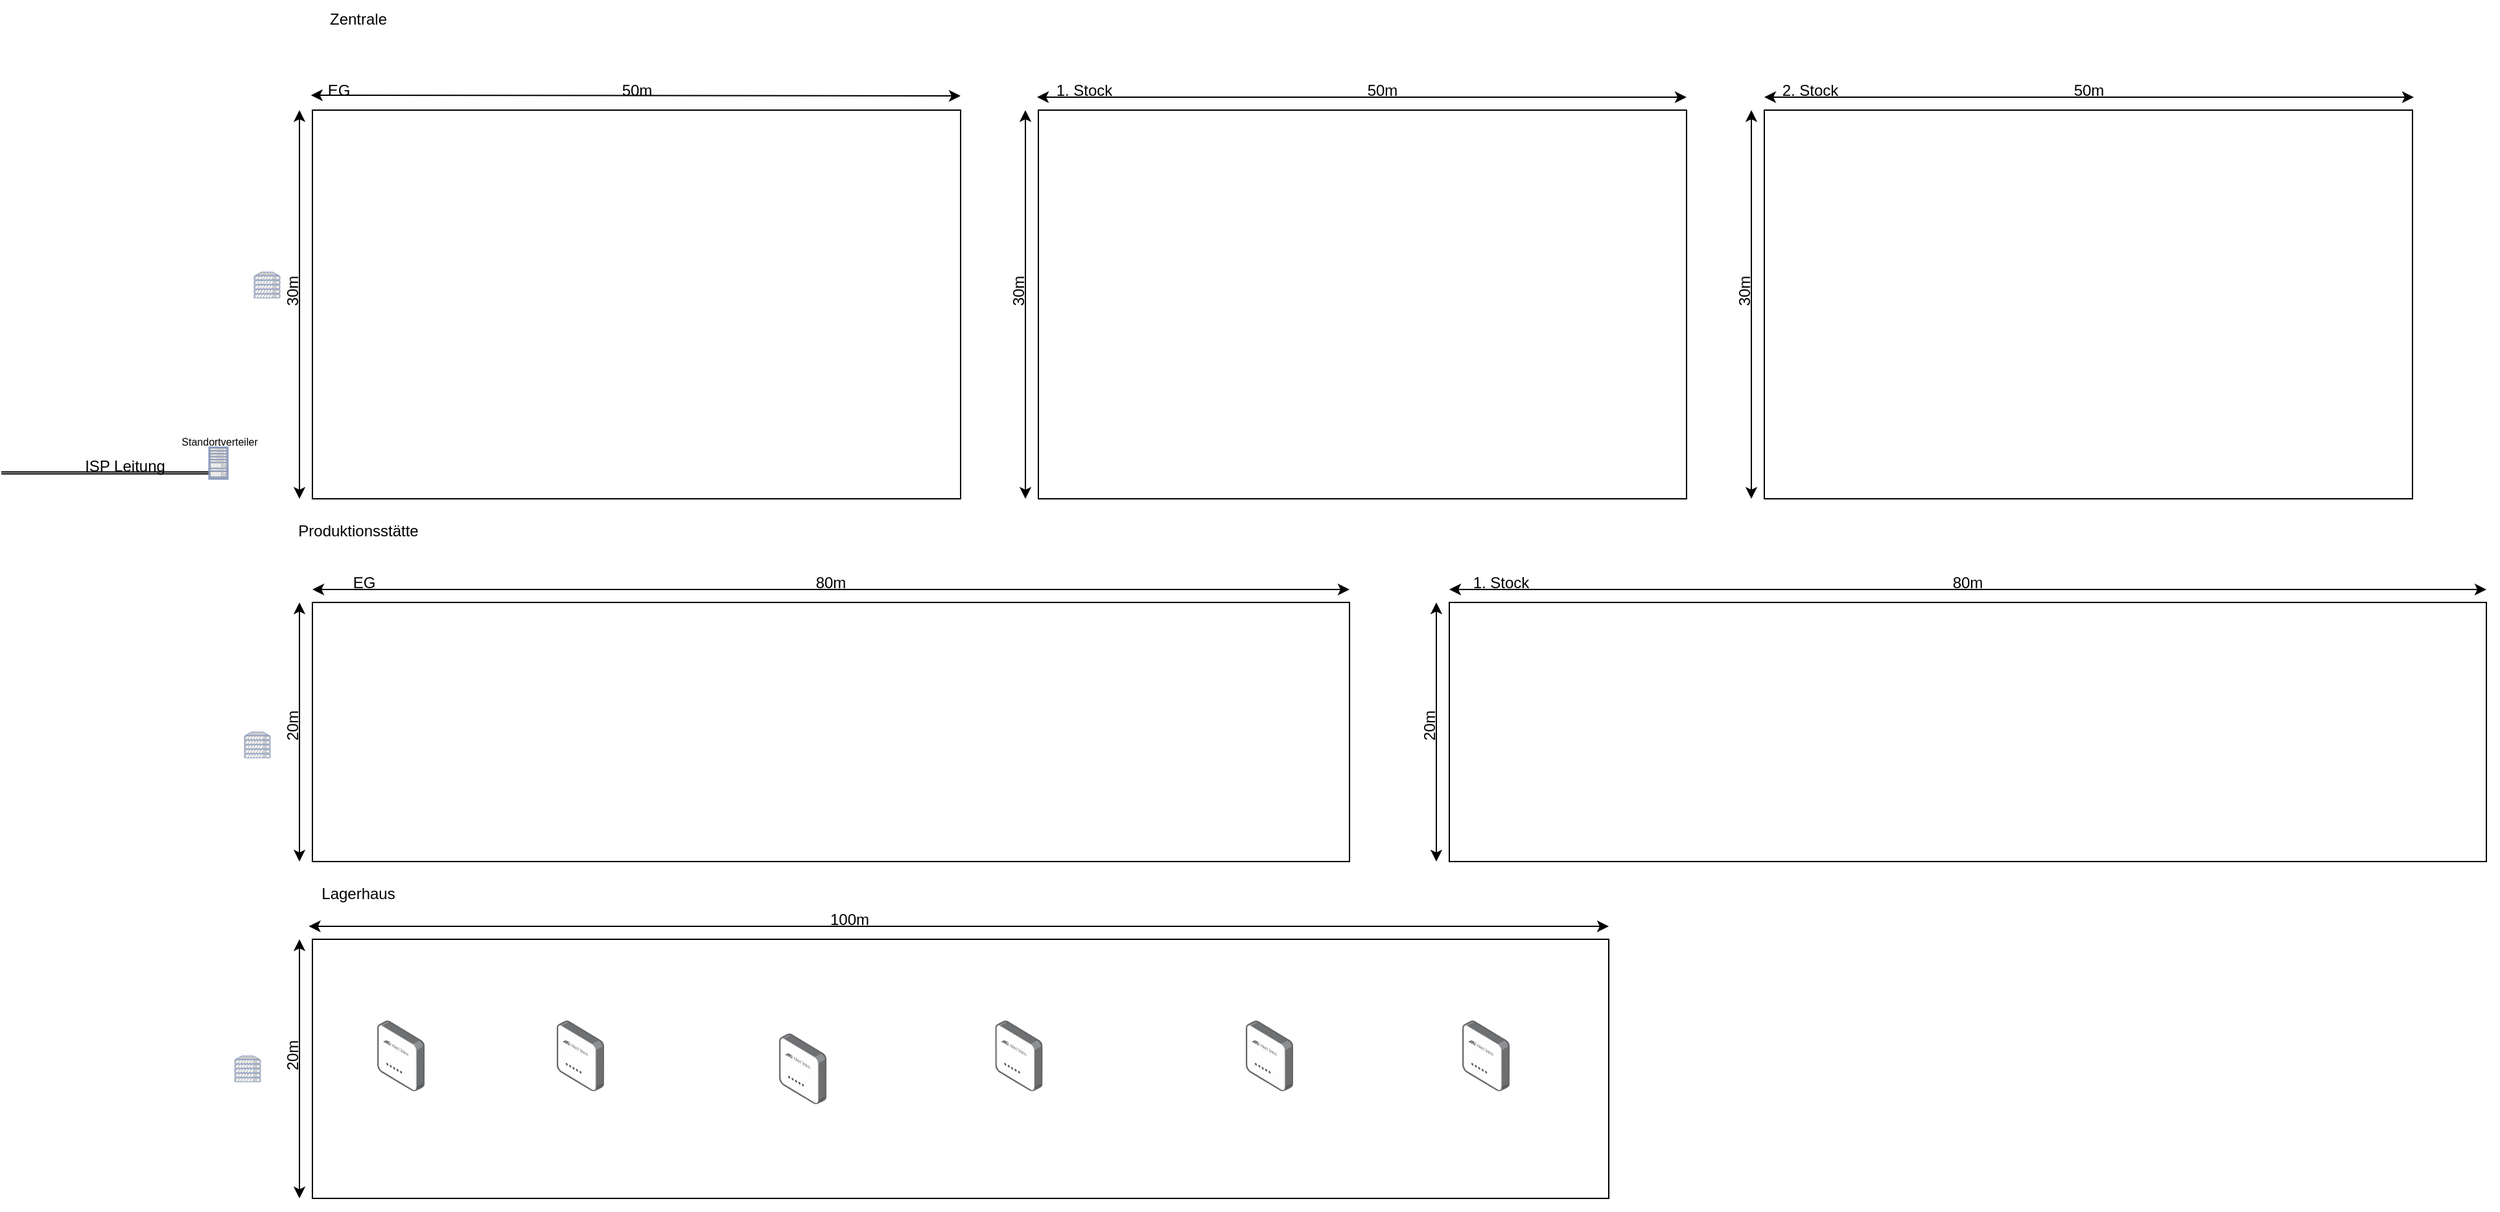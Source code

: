 <mxfile version="21.0.6" type="github">
  <diagram name="Seite-1" id="ofTVBhNgM-X6ronjVRm9">
    <mxGraphModel dx="2781" dy="2426" grid="1" gridSize="10" guides="1" tooltips="1" connect="1" arrows="1" fold="1" page="1" pageScale="1" pageWidth="827" pageHeight="1169" math="0" shadow="0">
      <root>
        <mxCell id="0" />
        <mxCell id="1" parent="0" />
        <mxCell id="3bM8RZmeh6Pchc_whZJx-1" value="" style="rounded=0;whiteSpace=wrap;html=1;" parent="1" vertex="1">
          <mxGeometry y="270" width="1000" height="200" as="geometry" />
        </mxCell>
        <mxCell id="RNd2XHG2iuu7zSji3bTr-1" value="" style="endArrow=classic;startArrow=none;html=1;rounded=0;" edge="1" parent="1">
          <mxGeometry width="50" height="50" relative="1" as="geometry">
            <mxPoint x="440" y="260" as="sourcePoint" />
            <mxPoint x="999.999" y="260" as="targetPoint" />
          </mxGeometry>
        </mxCell>
        <mxCell id="RNd2XHG2iuu7zSji3bTr-3" value="" style="endArrow=classic;startArrow=classic;html=1;rounded=0;" edge="1" parent="1">
          <mxGeometry width="50" height="50" relative="1" as="geometry">
            <mxPoint x="-10" y="470" as="sourcePoint" />
            <mxPoint x="-10" y="270" as="targetPoint" />
            <Array as="points" />
          </mxGeometry>
        </mxCell>
        <mxCell id="RNd2XHG2iuu7zSji3bTr-4" value="20m" style="text;html=1;align=center;verticalAlign=middle;resizable=0;points=[];autosize=1;strokeColor=none;fillColor=none;rotation=-90;" vertex="1" parent="1">
          <mxGeometry x="-40" y="345" width="50" height="30" as="geometry" />
        </mxCell>
        <mxCell id="RNd2XHG2iuu7zSji3bTr-5" value="" style="endArrow=none;startArrow=classic;html=1;rounded=0;" edge="1" parent="1">
          <mxGeometry width="50" height="50" relative="1" as="geometry">
            <mxPoint x="-2.76" y="260" as="sourcePoint" />
            <mxPoint x="460" y="260" as="targetPoint" />
          </mxGeometry>
        </mxCell>
        <mxCell id="RNd2XHG2iuu7zSji3bTr-2" value="100m" style="text;html=1;align=center;verticalAlign=middle;resizable=0;points=[];autosize=1;strokeColor=none;fillColor=none;" vertex="1" parent="1">
          <mxGeometry x="389" y="240" width="50" height="30" as="geometry" />
        </mxCell>
        <mxCell id="RNd2XHG2iuu7zSji3bTr-8" value="" style="rounded=0;whiteSpace=wrap;html=1;" vertex="1" parent="1">
          <mxGeometry y="-370" width="500" height="300" as="geometry" />
        </mxCell>
        <mxCell id="RNd2XHG2iuu7zSji3bTr-9" value="" style="rounded=0;whiteSpace=wrap;html=1;" vertex="1" parent="1">
          <mxGeometry x="560" y="-370" width="500" height="300" as="geometry" />
        </mxCell>
        <mxCell id="RNd2XHG2iuu7zSji3bTr-10" value="" style="rounded=0;whiteSpace=wrap;html=1;" vertex="1" parent="1">
          <mxGeometry x="1120" y="-370" width="500" height="300" as="geometry" />
        </mxCell>
        <mxCell id="RNd2XHG2iuu7zSji3bTr-11" value="EG" style="text;html=1;align=center;verticalAlign=middle;resizable=0;points=[];autosize=1;strokeColor=none;fillColor=none;" vertex="1" parent="1">
          <mxGeometry y="-400" width="40" height="30" as="geometry" />
        </mxCell>
        <mxCell id="RNd2XHG2iuu7zSji3bTr-12" value="1. Stock" style="text;html=1;align=center;verticalAlign=middle;resizable=0;points=[];autosize=1;strokeColor=none;fillColor=none;" vertex="1" parent="1">
          <mxGeometry x="560" y="-400" width="70" height="30" as="geometry" />
        </mxCell>
        <mxCell id="RNd2XHG2iuu7zSji3bTr-13" value="2. Stock" style="text;html=1;align=center;verticalAlign=middle;resizable=0;points=[];autosize=1;strokeColor=none;fillColor=none;" vertex="1" parent="1">
          <mxGeometry x="1120" y="-400" width="70" height="30" as="geometry" />
        </mxCell>
        <mxCell id="RNd2XHG2iuu7zSji3bTr-15" value="" style="endArrow=classic;startArrow=classic;html=1;rounded=0;exitX=-0.029;exitY=0.617;exitDx=0;exitDy=0;exitPerimeter=0;" edge="1" parent="1" source="RNd2XHG2iuu7zSji3bTr-11">
          <mxGeometry width="50" height="50" relative="1" as="geometry">
            <mxPoint x="290" y="-230" as="sourcePoint" />
            <mxPoint x="500" y="-381" as="targetPoint" />
          </mxGeometry>
        </mxCell>
        <mxCell id="RNd2XHG2iuu7zSji3bTr-16" value="" style="endArrow=classic;startArrow=classic;html=1;rounded=0;exitX=-0.029;exitY=0.617;exitDx=0;exitDy=0;exitPerimeter=0;" edge="1" parent="1">
          <mxGeometry width="50" height="50" relative="1" as="geometry">
            <mxPoint x="559" y="-380" as="sourcePoint" />
            <mxPoint x="1060" y="-380" as="targetPoint" />
          </mxGeometry>
        </mxCell>
        <mxCell id="RNd2XHG2iuu7zSji3bTr-17" value="" style="endArrow=classic;startArrow=classic;html=1;rounded=0;exitX=-0.029;exitY=0.617;exitDx=0;exitDy=0;exitPerimeter=0;" edge="1" parent="1">
          <mxGeometry width="50" height="50" relative="1" as="geometry">
            <mxPoint x="1120" y="-380" as="sourcePoint" />
            <mxPoint x="1621" y="-380" as="targetPoint" />
            <Array as="points">
              <mxPoint x="1371" y="-380" />
            </Array>
          </mxGeometry>
        </mxCell>
        <mxCell id="RNd2XHG2iuu7zSji3bTr-19" value="50m" style="text;html=1;align=center;verticalAlign=middle;resizable=0;points=[];autosize=1;strokeColor=none;fillColor=none;" vertex="1" parent="1">
          <mxGeometry x="225" y="-400" width="50" height="30" as="geometry" />
        </mxCell>
        <mxCell id="RNd2XHG2iuu7zSji3bTr-20" value="50m" style="text;html=1;align=center;verticalAlign=middle;resizable=0;points=[];autosize=1;strokeColor=none;fillColor=none;" vertex="1" parent="1">
          <mxGeometry x="800" y="-400" width="50" height="30" as="geometry" />
        </mxCell>
        <mxCell id="RNd2XHG2iuu7zSji3bTr-21" value="50m" style="text;html=1;align=center;verticalAlign=middle;resizable=0;points=[];autosize=1;strokeColor=none;fillColor=none;" vertex="1" parent="1">
          <mxGeometry x="1345" y="-400" width="50" height="30" as="geometry" />
        </mxCell>
        <mxCell id="RNd2XHG2iuu7zSji3bTr-22" value="" style="endArrow=classic;startArrow=classic;html=1;rounded=0;" edge="1" parent="1">
          <mxGeometry width="50" height="50" relative="1" as="geometry">
            <mxPoint x="-10" y="-70" as="sourcePoint" />
            <mxPoint x="-10" y="-370" as="targetPoint" />
          </mxGeometry>
        </mxCell>
        <mxCell id="RNd2XHG2iuu7zSji3bTr-23" value="" style="endArrow=classic;startArrow=classic;html=1;rounded=0;" edge="1" parent="1">
          <mxGeometry width="50" height="50" relative="1" as="geometry">
            <mxPoint x="550" y="-70" as="sourcePoint" />
            <mxPoint x="550" y="-370" as="targetPoint" />
          </mxGeometry>
        </mxCell>
        <mxCell id="RNd2XHG2iuu7zSji3bTr-24" value="" style="endArrow=classic;startArrow=classic;html=1;rounded=0;" edge="1" parent="1">
          <mxGeometry width="50" height="50" relative="1" as="geometry">
            <mxPoint x="1110" y="-70" as="sourcePoint" />
            <mxPoint x="1110" y="-370" as="targetPoint" />
          </mxGeometry>
        </mxCell>
        <mxCell id="RNd2XHG2iuu7zSji3bTr-25" value="30m" style="text;html=1;align=center;verticalAlign=middle;resizable=0;points=[];autosize=1;strokeColor=none;fillColor=none;rotation=-90;" vertex="1" parent="1">
          <mxGeometry x="-40" y="-245" width="50" height="30" as="geometry" />
        </mxCell>
        <mxCell id="RNd2XHG2iuu7zSji3bTr-26" value="30m" style="text;html=1;align=center;verticalAlign=middle;resizable=0;points=[];autosize=1;strokeColor=none;fillColor=none;rotation=-90;" vertex="1" parent="1">
          <mxGeometry x="520" y="-245" width="50" height="30" as="geometry" />
        </mxCell>
        <mxCell id="RNd2XHG2iuu7zSji3bTr-27" value="30m" style="text;html=1;align=center;verticalAlign=middle;resizable=0;points=[];autosize=1;strokeColor=none;fillColor=none;rotation=-90;" vertex="1" parent="1">
          <mxGeometry x="1080" y="-245" width="50" height="30" as="geometry" />
        </mxCell>
        <mxCell id="RNd2XHG2iuu7zSji3bTr-29" value="" style="rounded=0;whiteSpace=wrap;html=1;" vertex="1" parent="1">
          <mxGeometry y="10" width="800" height="200" as="geometry" />
        </mxCell>
        <mxCell id="RNd2XHG2iuu7zSji3bTr-31" value="" style="endArrow=classic;startArrow=classic;html=1;rounded=0;" edge="1" parent="1">
          <mxGeometry width="50" height="50" relative="1" as="geometry">
            <mxPoint as="sourcePoint" />
            <mxPoint x="800" as="targetPoint" />
          </mxGeometry>
        </mxCell>
        <mxCell id="RNd2XHG2iuu7zSji3bTr-32" value="" style="endArrow=classic;startArrow=classic;html=1;rounded=0;" edge="1" parent="1">
          <mxGeometry width="50" height="50" relative="1" as="geometry">
            <mxPoint x="-10" y="210" as="sourcePoint" />
            <mxPoint x="-10" y="10" as="targetPoint" />
          </mxGeometry>
        </mxCell>
        <mxCell id="RNd2XHG2iuu7zSji3bTr-33" value="EG" style="text;html=1;strokeColor=none;fillColor=none;align=center;verticalAlign=middle;whiteSpace=wrap;rounded=0;" vertex="1" parent="1">
          <mxGeometry x="10" y="-20" width="60" height="30" as="geometry" />
        </mxCell>
        <mxCell id="RNd2XHG2iuu7zSji3bTr-35" value="80m" style="text;html=1;strokeColor=none;fillColor=none;align=center;verticalAlign=middle;whiteSpace=wrap;rounded=0;" vertex="1" parent="1">
          <mxGeometry x="370" y="-20" width="60" height="30" as="geometry" />
        </mxCell>
        <mxCell id="RNd2XHG2iuu7zSji3bTr-36" value="20m" style="text;html=1;strokeColor=none;fillColor=none;align=center;verticalAlign=middle;whiteSpace=wrap;rounded=0;rotation=-90;" vertex="1" parent="1">
          <mxGeometry x="-45" y="90" width="60" height="30" as="geometry" />
        </mxCell>
        <mxCell id="RNd2XHG2iuu7zSji3bTr-37" value="" style="rounded=0;whiteSpace=wrap;html=1;" vertex="1" parent="1">
          <mxGeometry x="877" y="10" width="800" height="200" as="geometry" />
        </mxCell>
        <mxCell id="RNd2XHG2iuu7zSji3bTr-38" value="" style="endArrow=classic;startArrow=classic;html=1;rounded=0;" edge="1" parent="1">
          <mxGeometry width="50" height="50" relative="1" as="geometry">
            <mxPoint x="877" as="sourcePoint" />
            <mxPoint x="1677" as="targetPoint" />
          </mxGeometry>
        </mxCell>
        <mxCell id="RNd2XHG2iuu7zSji3bTr-39" value="" style="endArrow=classic;startArrow=classic;html=1;rounded=0;" edge="1" parent="1">
          <mxGeometry width="50" height="50" relative="1" as="geometry">
            <mxPoint x="867" y="210" as="sourcePoint" />
            <mxPoint x="867" y="10" as="targetPoint" />
          </mxGeometry>
        </mxCell>
        <mxCell id="RNd2XHG2iuu7zSji3bTr-40" value="1. Stock" style="text;html=1;strokeColor=none;fillColor=none;align=center;verticalAlign=middle;whiteSpace=wrap;rounded=0;" vertex="1" parent="1">
          <mxGeometry x="887" y="-20" width="60" height="30" as="geometry" />
        </mxCell>
        <mxCell id="RNd2XHG2iuu7zSji3bTr-41" value="80m" style="text;html=1;strokeColor=none;fillColor=none;align=center;verticalAlign=middle;whiteSpace=wrap;rounded=0;" vertex="1" parent="1">
          <mxGeometry x="1247" y="-20" width="60" height="30" as="geometry" />
        </mxCell>
        <mxCell id="RNd2XHG2iuu7zSji3bTr-42" value="20m" style="text;html=1;strokeColor=none;fillColor=none;align=center;verticalAlign=middle;whiteSpace=wrap;rounded=0;rotation=-90;" vertex="1" parent="1">
          <mxGeometry x="832" y="90" width="60" height="30" as="geometry" />
        </mxCell>
        <mxCell id="RNd2XHG2iuu7zSji3bTr-43" value="Zentrale" style="text;html=1;align=center;verticalAlign=middle;resizable=0;points=[];autosize=1;strokeColor=none;fillColor=none;" vertex="1" parent="1">
          <mxGeometry y="-455" width="70" height="30" as="geometry" />
        </mxCell>
        <mxCell id="RNd2XHG2iuu7zSji3bTr-44" value="Produktionsstätte" style="text;html=1;align=center;verticalAlign=middle;resizable=0;points=[];autosize=1;strokeColor=none;fillColor=none;" vertex="1" parent="1">
          <mxGeometry x="-25" y="-60" width="120" height="30" as="geometry" />
        </mxCell>
        <mxCell id="RNd2XHG2iuu7zSji3bTr-45" value="Lagerhaus" style="text;html=1;align=center;verticalAlign=middle;resizable=0;points=[];autosize=1;strokeColor=none;fillColor=none;" vertex="1" parent="1">
          <mxGeometry x="-5" y="220" width="80" height="30" as="geometry" />
        </mxCell>
        <mxCell id="RNd2XHG2iuu7zSji3bTr-93" value="" style="points=[];aspect=fixed;html=1;align=center;shadow=0;dashed=0;image;image=img/lib/allied_telesis/wireless/Access_Point_Indoor.svg;" vertex="1" parent="1">
          <mxGeometry x="50" y="332.7" width="36.6" height="54.6" as="geometry" />
        </mxCell>
        <mxCell id="RNd2XHG2iuu7zSji3bTr-94" value="" style="points=[];aspect=fixed;html=1;align=center;shadow=0;dashed=0;image;image=img/lib/allied_telesis/wireless/Access_Point_Indoor.svg;" vertex="1" parent="1">
          <mxGeometry x="360" y="342.7" width="36.6" height="54.6" as="geometry" />
        </mxCell>
        <mxCell id="RNd2XHG2iuu7zSji3bTr-95" value="" style="points=[];aspect=fixed;html=1;align=center;shadow=0;dashed=0;image;image=img/lib/allied_telesis/wireless/Access_Point_Indoor.svg;" vertex="1" parent="1">
          <mxGeometry x="526.7" y="332.7" width="36.6" height="54.6" as="geometry" />
        </mxCell>
        <mxCell id="RNd2XHG2iuu7zSji3bTr-96" value="" style="points=[];aspect=fixed;html=1;align=center;shadow=0;dashed=0;image;image=img/lib/allied_telesis/wireless/Access_Point_Indoor.svg;" vertex="1" parent="1">
          <mxGeometry x="720" y="332.7" width="36.6" height="54.6" as="geometry" />
        </mxCell>
        <mxCell id="RNd2XHG2iuu7zSji3bTr-97" value="" style="points=[];aspect=fixed;html=1;align=center;shadow=0;dashed=0;image;image=img/lib/allied_telesis/wireless/Access_Point_Indoor.svg;" vertex="1" parent="1">
          <mxGeometry x="887" y="332.7" width="36.6" height="54.6" as="geometry" />
        </mxCell>
        <mxCell id="RNd2XHG2iuu7zSji3bTr-98" value="" style="points=[];aspect=fixed;html=1;align=center;shadow=0;dashed=0;image;image=img/lib/allied_telesis/wireless/Access_Point_Indoor.svg;" vertex="1" parent="1">
          <mxGeometry x="188.4" y="332.7" width="36.6" height="54.6" as="geometry" />
        </mxCell>
        <mxCell id="RNd2XHG2iuu7zSji3bTr-100" value="" style="shape=link;html=1;rounded=0;width=-1.494;entryX=0.001;entryY=0.9;entryDx=0;entryDy=0;entryPerimeter=0;" edge="1" parent="1">
          <mxGeometry width="100" relative="1" as="geometry">
            <mxPoint x="-240" y="-90" as="sourcePoint" />
            <mxPoint x="-79.2" y="-90" as="targetPoint" />
            <Array as="points">
              <mxPoint x="-120" y="-90" />
            </Array>
          </mxGeometry>
        </mxCell>
        <mxCell id="RNd2XHG2iuu7zSji3bTr-101" value="ISP Leitung" style="text;html=1;align=center;verticalAlign=middle;resizable=0;points=[];autosize=1;strokeColor=none;fillColor=none;" vertex="1" parent="1">
          <mxGeometry x="-190" y="-110" width="90" height="30" as="geometry" />
        </mxCell>
        <mxCell id="RNd2XHG2iuu7zSji3bTr-107" value="" style="fontColor=#0066CC;verticalAlign=top;verticalLabelPosition=bottom;labelPosition=center;align=center;html=1;outlineConnect=0;fillColor=#CCCCCC;strokeColor=#6881B3;gradientColor=none;gradientDirection=north;strokeWidth=2;shape=mxgraph.networks.rack;" vertex="1" parent="1">
          <mxGeometry x="-80" y="-110" width="15" height="25" as="geometry" />
        </mxCell>
        <mxCell id="RNd2XHG2iuu7zSji3bTr-109" value="&lt;font style=&quot;font-size: 8px;&quot;&gt;Standortverteiler&lt;/font&gt;" style="text;html=1;align=center;verticalAlign=middle;resizable=0;points=[];autosize=1;strokeColor=none;fillColor=none;" vertex="1" parent="1">
          <mxGeometry x="-112.5" y="-130" width="80" height="30" as="geometry" />
        </mxCell>
        <mxCell id="RNd2XHG2iuu7zSji3bTr-110" value="" style="fontColor=#0066CC;verticalAlign=top;verticalLabelPosition=bottom;labelPosition=center;align=center;html=1;outlineConnect=0;fillColor=#CCCCCC;strokeColor=#6881B3;gradientColor=none;gradientDirection=north;strokeWidth=2;shape=mxgraph.networks.server;" vertex="1" parent="1">
          <mxGeometry x="-45" y="-245" width="20" height="20" as="geometry" />
        </mxCell>
        <mxCell id="RNd2XHG2iuu7zSji3bTr-111" value="" style="fontColor=#0066CC;verticalAlign=top;verticalLabelPosition=bottom;labelPosition=center;align=center;html=1;outlineConnect=0;fillColor=#CCCCCC;strokeColor=#6881B3;gradientColor=none;gradientDirection=north;strokeWidth=2;shape=mxgraph.networks.server;" vertex="1" parent="1">
          <mxGeometry x="-52.5" y="110" width="20" height="20" as="geometry" />
        </mxCell>
        <mxCell id="RNd2XHG2iuu7zSji3bTr-112" value="" style="fontColor=#0066CC;verticalAlign=top;verticalLabelPosition=bottom;labelPosition=center;align=center;html=1;outlineConnect=0;fillColor=#CCCCCC;strokeColor=#6881B3;gradientColor=none;gradientDirection=north;strokeWidth=2;shape=mxgraph.networks.server;" vertex="1" parent="1">
          <mxGeometry x="-60" y="360" width="20" height="20" as="geometry" />
        </mxCell>
      </root>
    </mxGraphModel>
  </diagram>
</mxfile>
